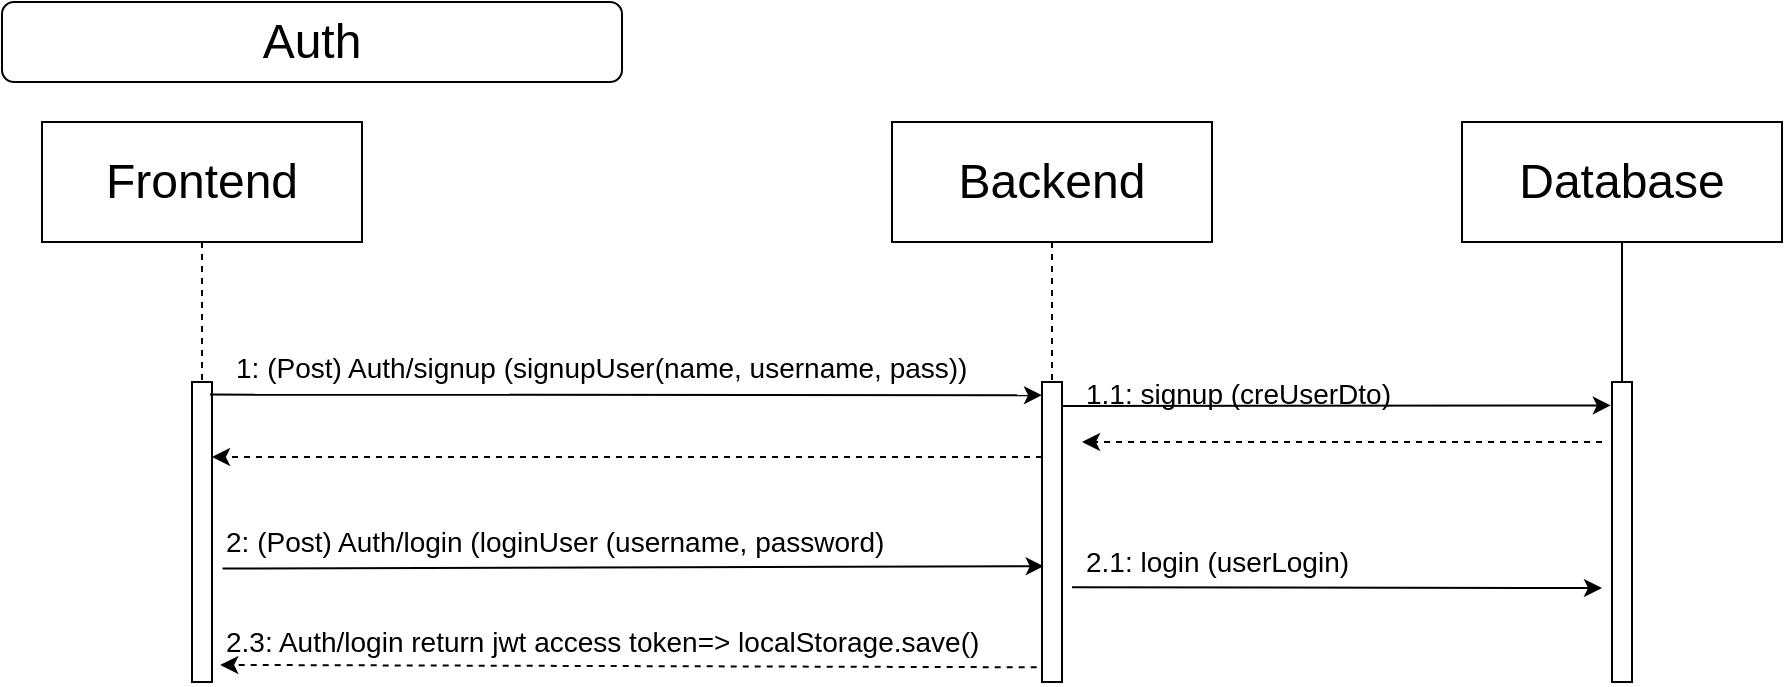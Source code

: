 <mxfile version="16.3.0" type="device" pages="3"><diagram id="AR3W6FjVWbYhDt-fY5EJ" name="Auth"><mxGraphModel dx="1735" dy="1985" grid="1" gridSize="10" guides="1" tooltips="1" connect="1" arrows="1" fold="1" page="1" pageScale="1" pageWidth="850" pageHeight="1100" math="0" shadow="0"><root><mxCell id="0"/><mxCell id="1" parent="0"/><mxCell id="Vl2DHs0ktRqHvK614YcI-17" style="edgeStyle=orthogonalEdgeStyle;rounded=0;orthogonalLoop=1;jettySize=auto;html=1;dashed=1;fontSize=12;endArrow=none;endFill=0;" edge="1" parent="1" source="Vl2DHs0ktRqHvK614YcI-1" target="Vl2DHs0ktRqHvK614YcI-18"><mxGeometry relative="1" as="geometry"><mxPoint x="340" y="180" as="targetPoint"/></mxGeometry></mxCell><mxCell id="Vl2DHs0ktRqHvK614YcI-1" value="&lt;font style=&quot;font-size: 24px&quot;&gt;Backend&lt;/font&gt;" style="rounded=0;whiteSpace=wrap;html=1;" vertex="1" parent="1"><mxGeometry x="235" y="40" width="160" height="60" as="geometry"/></mxCell><mxCell id="Vl2DHs0ktRqHvK614YcI-5" style="edgeStyle=orthogonalEdgeStyle;rounded=0;orthogonalLoop=1;jettySize=auto;html=1;fontSize=24;endArrow=baseDash;endFill=0;dashed=1;entryX=0.5;entryY=0;entryDx=0;entryDy=0;" edge="1" parent="1" source="Vl2DHs0ktRqHvK614YcI-3" target="Vl2DHs0ktRqHvK614YcI-12"><mxGeometry relative="1" as="geometry"><mxPoint x="105" y="170" as="targetPoint"/></mxGeometry></mxCell><mxCell id="Vl2DHs0ktRqHvK614YcI-3" value="&lt;font style=&quot;font-size: 24px&quot;&gt;Frontend&lt;/font&gt;" style="rounded=0;whiteSpace=wrap;html=1;" vertex="1" parent="1"><mxGeometry x="-190" y="40" width="160" height="60" as="geometry"/></mxCell><mxCell id="Vl2DHs0ktRqHvK614YcI-4" value="&lt;font style=&quot;font-size: 24px&quot;&gt;Database&lt;/font&gt;" style="rounded=0;whiteSpace=wrap;html=1;" vertex="1" parent="1"><mxGeometry x="520" y="40" width="160" height="60" as="geometry"/></mxCell><mxCell id="Vl2DHs0ktRqHvK614YcI-10" value="&lt;font style=&quot;font-size: 14px&quot;&gt;1: (Post) Auth/signup (signupUser(name, username, pass))&lt;/font&gt;" style="text;html=1;align=left;verticalAlign=middle;resizable=0;points=[];autosize=1;strokeColor=none;fillColor=none;fontSize=24;" vertex="1" parent="1"><mxGeometry x="-95" y="140" width="380" height="40" as="geometry"/></mxCell><mxCell id="Vl2DHs0ktRqHvK614YcI-12" value="" style="rounded=0;whiteSpace=wrap;html=1;fontSize=11;" vertex="1" parent="1"><mxGeometry x="-115" y="170" width="10" height="150" as="geometry"/></mxCell><mxCell id="Vl2DHs0ktRqHvK614YcI-15" value="" style="endArrow=classic;html=1;rounded=0;fontSize=12;exitX=0.9;exitY=0.08;exitDx=0;exitDy=0;exitPerimeter=0;entryX=-0.06;entryY=0.078;entryDx=0;entryDy=0;entryPerimeter=0;" edge="1" parent="1" source="Vl2DHs0ktRqHvK614YcI-18" target="Vl2DHs0ktRqHvK614YcI-21"><mxGeometry width="50" height="50" relative="1" as="geometry"><mxPoint x="420" y="210" as="sourcePoint"/><mxPoint x="470" y="250" as="targetPoint"/></mxGeometry></mxCell><mxCell id="Vl2DHs0ktRqHvK614YcI-16" value="&lt;font style=&quot;font-size: 14px&quot;&gt;1.1: signup (creUserDto)&lt;/font&gt;" style="text;html=1;align=left;verticalAlign=middle;resizable=0;points=[];autosize=1;strokeColor=none;fillColor=none;fontSize=12;" vertex="1" parent="1"><mxGeometry x="330" y="166" width="170" height="20" as="geometry"/></mxCell><mxCell id="Vl2DHs0ktRqHvK614YcI-18" value="" style="rounded=0;whiteSpace=wrap;html=1;fontSize=12;" vertex="1" parent="1"><mxGeometry x="310" y="170" width="10" height="150" as="geometry"/></mxCell><mxCell id="Vl2DHs0ktRqHvK614YcI-20" value="" style="endArrow=classic;html=1;rounded=0;fontSize=12;exitX=0.9;exitY=0.042;exitDx=0;exitDy=0;exitPerimeter=0;entryX=0;entryY=0.044;entryDx=0;entryDy=0;entryPerimeter=0;" edge="1" parent="1" source="Vl2DHs0ktRqHvK614YcI-12" target="Vl2DHs0ktRqHvK614YcI-18"><mxGeometry width="50" height="50" relative="1" as="geometry"><mxPoint x="55" y="181.88" as="sourcePoint"/><mxPoint x="330" y="181" as="targetPoint"/><Array as="points"/></mxGeometry></mxCell><mxCell id="Vl2DHs0ktRqHvK614YcI-23" style="edgeStyle=orthogonalEdgeStyle;rounded=0;orthogonalLoop=1;jettySize=auto;html=1;entryX=0.5;entryY=1;entryDx=0;entryDy=0;fontSize=12;endArrow=none;endFill=0;" edge="1" parent="1" source="Vl2DHs0ktRqHvK614YcI-21" target="Vl2DHs0ktRqHvK614YcI-4"><mxGeometry relative="1" as="geometry"/></mxCell><mxCell id="Vl2DHs0ktRqHvK614YcI-21" value="" style="rounded=0;whiteSpace=wrap;html=1;fontSize=12;" vertex="1" parent="1"><mxGeometry x="595" y="170" width="10" height="150" as="geometry"/></mxCell><mxCell id="Vl2DHs0ktRqHvK614YcI-24" value="" style="endArrow=classic;html=1;rounded=0;fontSize=12;entryX=1;entryY=0.25;entryDx=0;entryDy=0;dashed=1;exitX=0;exitY=0.25;exitDx=0;exitDy=0;" edge="1" parent="1" source="Vl2DHs0ktRqHvK614YcI-18" target="Vl2DHs0ktRqHvK614YcI-12"><mxGeometry width="50" height="50" relative="1" as="geometry"><mxPoint x="280" y="208" as="sourcePoint"/><mxPoint x="380" y="270" as="targetPoint"/></mxGeometry></mxCell><mxCell id="Vl2DHs0ktRqHvK614YcI-25" value="" style="endArrow=classic;html=1;rounded=0;dashed=1;fontSize=12;" edge="1" parent="1"><mxGeometry width="50" height="50" relative="1" as="geometry"><mxPoint x="590" y="200" as="sourcePoint"/><mxPoint x="330" y="200" as="targetPoint"/></mxGeometry></mxCell><mxCell id="Vl2DHs0ktRqHvK614YcI-26" value="&lt;font style=&quot;font-size: 14px&quot;&gt;2: (Post) Auth/login (loginUser (username, password)&lt;/font&gt;" style="text;html=1;align=left;verticalAlign=middle;resizable=0;points=[];autosize=1;strokeColor=none;fillColor=none;fontSize=12;" vertex="1" parent="1"><mxGeometry x="-100" y="240" width="340" height="20" as="geometry"/></mxCell><mxCell id="Vl2DHs0ktRqHvK614YcI-27" value="" style="endArrow=classic;html=1;rounded=0;fontSize=12;exitX=1.529;exitY=0.622;exitDx=0;exitDy=0;exitPerimeter=0;entryX=0.088;entryY=0.614;entryDx=0;entryDy=0;entryPerimeter=0;" edge="1" parent="1" source="Vl2DHs0ktRqHvK614YcI-12" target="Vl2DHs0ktRqHvK614YcI-18"><mxGeometry width="50" height="50" relative="1" as="geometry"><mxPoint x="330" y="320" as="sourcePoint"/><mxPoint x="380" y="270" as="targetPoint"/></mxGeometry></mxCell><mxCell id="Vl2DHs0ktRqHvK614YcI-29" value="" style="endArrow=classic;html=1;rounded=0;fontSize=12;exitX=1.5;exitY=0.684;exitDx=0;exitDy=0;exitPerimeter=0;" edge="1" parent="1" source="Vl2DHs0ktRqHvK614YcI-18"><mxGeometry width="50" height="50" relative="1" as="geometry"><mxPoint x="340" y="263" as="sourcePoint"/><mxPoint x="590" y="273" as="targetPoint"/></mxGeometry></mxCell><mxCell id="Vl2DHs0ktRqHvK614YcI-30" value="&lt;font style=&quot;font-size: 14px&quot;&gt;2.1: login (userLogin)&amp;nbsp;&lt;/font&gt;" style="text;html=1;align=left;verticalAlign=middle;resizable=0;points=[];autosize=1;strokeColor=none;fillColor=none;fontSize=12;" vertex="1" parent="1"><mxGeometry x="330" y="250" width="150" height="20" as="geometry"/></mxCell><mxCell id="Vl2DHs0ktRqHvK614YcI-32" value="&lt;font style=&quot;font-size: 14px&quot;&gt;2.3: Auth/login return jwt access token&lt;/font&gt;&lt;font style=&quot;font-size: 14px&quot;&gt;=&amp;gt; localStorage.save()&lt;/font&gt;" style="text;html=1;align=left;verticalAlign=middle;resizable=0;points=[];autosize=1;strokeColor=none;fillColor=none;fontSize=12;" vertex="1" parent="1"><mxGeometry x="-100" y="290" width="390" height="20" as="geometry"/></mxCell><mxCell id="Vl2DHs0ktRqHvK614YcI-34" value="" style="endArrow=classic;html=1;rounded=0;dashed=1;fontSize=12;entryX=1.412;entryY=0.943;entryDx=0;entryDy=0;entryPerimeter=0;exitX=-0.265;exitY=0.951;exitDx=0;exitDy=0;exitPerimeter=0;" edge="1" parent="1" source="Vl2DHs0ktRqHvK614YcI-18" target="Vl2DHs0ktRqHvK614YcI-12"><mxGeometry width="50" height="50" relative="1" as="geometry"><mxPoint x="330" y="310" as="sourcePoint"/><mxPoint x="380" y="260" as="targetPoint"/></mxGeometry></mxCell><mxCell id="UqHSzou5uUkFnzCdYimm-1" value="&lt;font style=&quot;font-size: 24px&quot;&gt;Auth&lt;/font&gt;" style="rounded=1;whiteSpace=wrap;html=1;fontSize=14;" vertex="1" parent="1"><mxGeometry x="-210" y="-20" width="310" height="40" as="geometry"/></mxCell></root></mxGraphModel></diagram><diagram id="MY4-OUpXkoEAwg2lP6HX" name="User"><mxGraphModel dx="1602" dy="752" grid="1" gridSize="10" guides="1" tooltips="1" connect="1" arrows="1" fold="1" page="1" pageScale="1" pageWidth="850" pageHeight="1100" math="0" shadow="0"><root><mxCell id="K0HCClxY0pFXu2UK9-74-0"/><mxCell id="K0HCClxY0pFXu2UK9-74-1" parent="K0HCClxY0pFXu2UK9-74-0"/><mxCell id="eO0JJdkVO1uLjBqnIr3Q-7" style="edgeStyle=orthogonalEdgeStyle;rounded=0;orthogonalLoop=1;jettySize=auto;html=1;dashed=1;fontSize=18;endArrow=none;endFill=0;entryX=0.5;entryY=0;entryDx=0;entryDy=0;" edge="1" parent="K0HCClxY0pFXu2UK9-74-1" source="eO0JJdkVO1uLjBqnIr3Q-1" target="eO0JJdkVO1uLjBqnIr3Q-9"><mxGeometry relative="1" as="geometry"><mxPoint x="120" y="440" as="targetPoint"/></mxGeometry></mxCell><mxCell id="eO0JJdkVO1uLjBqnIr3Q-1" value="&lt;font style=&quot;font-size: 18px&quot;&gt;Frontend&lt;/font&gt;" style="whiteSpace=wrap;html=1;fontSize=14;" vertex="1" parent="K0HCClxY0pFXu2UK9-74-1"><mxGeometry x="-45" y="300" width="160" height="70" as="geometry"/></mxCell><mxCell id="eO0JJdkVO1uLjBqnIr3Q-6" style="edgeStyle=orthogonalEdgeStyle;rounded=0;orthogonalLoop=1;jettySize=auto;html=1;dashed=1;fontSize=18;endArrow=none;endFill=0;" edge="1" parent="K0HCClxY0pFXu2UK9-74-1" source="eO0JJdkVO1uLjBqnIr3Q-2" target="eO0JJdkVO1uLjBqnIr3Q-10"><mxGeometry relative="1" as="geometry"><mxPoint x="400" y="440" as="targetPoint"/></mxGeometry></mxCell><mxCell id="eO0JJdkVO1uLjBqnIr3Q-2" value="&lt;font style=&quot;font-size: 18px&quot;&gt;Backend&lt;/font&gt;" style="whiteSpace=wrap;html=1;fontSize=14;" vertex="1" parent="K0HCClxY0pFXu2UK9-74-1"><mxGeometry x="310" y="300" width="160" height="70" as="geometry"/></mxCell><mxCell id="eO0JJdkVO1uLjBqnIr3Q-8" style="edgeStyle=orthogonalEdgeStyle;rounded=0;orthogonalLoop=1;jettySize=auto;html=1;dashed=1;fontSize=18;endArrow=none;endFill=0;" edge="1" parent="K0HCClxY0pFXu2UK9-74-1" source="eO0JJdkVO1uLjBqnIr3Q-3" target="eO0JJdkVO1uLjBqnIr3Q-11"><mxGeometry relative="1" as="geometry"><mxPoint x="680" y="440" as="targetPoint"/></mxGeometry></mxCell><mxCell id="eO0JJdkVO1uLjBqnIr3Q-3" value="&lt;font style=&quot;font-size: 18px&quot;&gt;Database&lt;/font&gt;" style="whiteSpace=wrap;html=1;fontSize=14;" vertex="1" parent="K0HCClxY0pFXu2UK9-74-1"><mxGeometry x="600" y="300" width="160" height="70" as="geometry"/></mxCell><mxCell id="eO0JJdkVO1uLjBqnIr3Q-9" value="" style="whiteSpace=wrap;html=1;fontSize=18;" vertex="1" parent="K0HCClxY0pFXu2UK9-74-1"><mxGeometry x="30" y="440" width="10" height="340" as="geometry"/></mxCell><mxCell id="eO0JJdkVO1uLjBqnIr3Q-10" value="" style="rounded=0;whiteSpace=wrap;html=1;fontSize=18;" vertex="1" parent="K0HCClxY0pFXu2UK9-74-1"><mxGeometry x="385" y="440" width="10" height="340" as="geometry"/></mxCell><mxCell id="eO0JJdkVO1uLjBqnIr3Q-11" value="" style="rounded=0;whiteSpace=wrap;html=1;fontSize=18;" vertex="1" parent="K0HCClxY0pFXu2UK9-74-1"><mxGeometry x="675" y="440" width="10" height="340" as="geometry"/></mxCell><mxCell id="ReCP1PsEPmlckS9B35C3-0" value="1: (Post) User/add-contact-info: userContact (email,&lt;br&gt;&amp;nbsp;phoneNum1, phoneNum2) + token" style="text;html=1;align=left;verticalAlign=middle;resizable=0;points=[];autosize=1;strokeColor=none;fillColor=none;fontSize=14;" vertex="1" parent="K0HCClxY0pFXu2UK9-74-1"><mxGeometry x="45" y="420" width="340" height="40" as="geometry"/></mxCell><mxCell id="hTHAFvUNTXczYQT7oZOQ-0" value="" style="endArrow=classic;html=1;rounded=0;fontSize=14;exitX=1;exitY=0.071;exitDx=0;exitDy=0;exitPerimeter=0;entryX=0.1;entryY=0.071;entryDx=0;entryDy=0;entryPerimeter=0;" edge="1" parent="K0HCClxY0pFXu2UK9-74-1" source="eO0JJdkVO1uLjBqnIr3Q-9" target="eO0JJdkVO1uLjBqnIr3Q-10"><mxGeometry width="50" height="50" relative="1" as="geometry"><mxPoint x="360" y="670" as="sourcePoint"/><mxPoint x="380" y="464" as="targetPoint"/></mxGeometry></mxCell><mxCell id="hTHAFvUNTXczYQT7oZOQ-2" value="1.1: createContact (creContactInfo, userid)" style="text;html=1;align=left;verticalAlign=middle;resizable=0;points=[];autosize=1;strokeColor=none;fillColor=none;fontSize=14;" vertex="1" parent="K0HCClxY0pFXu2UK9-74-1"><mxGeometry x="405" y="460" width="280" height="20" as="geometry"/></mxCell><mxCell id="hTHAFvUNTXczYQT7oZOQ-3" value="" style="endArrow=classic;html=1;rounded=0;fontSize=14;exitX=1.1;exitY=0.124;exitDx=0;exitDy=0;exitPerimeter=0;entryX=0.1;entryY=0.124;entryDx=0;entryDy=0;entryPerimeter=0;" edge="1" parent="K0HCClxY0pFXu2UK9-74-1" source="eO0JJdkVO1uLjBqnIr3Q-10" target="eO0JJdkVO1uLjBqnIr3Q-11"><mxGeometry width="50" height="50" relative="1" as="geometry"><mxPoint x="400" y="490" as="sourcePoint"/><mxPoint x="670" y="484" as="targetPoint"/></mxGeometry></mxCell><mxCell id="hTHAFvUNTXczYQT7oZOQ-5" value="" style="endArrow=classic;html=1;rounded=0;fontSize=14;entryX=1.1;entryY=0.171;entryDx=0;entryDy=0;entryPerimeter=0;dashed=1;exitX=0;exitY=0.168;exitDx=0;exitDy=0;exitPerimeter=0;" edge="1" parent="K0HCClxY0pFXu2UK9-74-1" source="eO0JJdkVO1uLjBqnIr3Q-10" target="eO0JJdkVO1uLjBqnIr3Q-9"><mxGeometry width="50" height="50" relative="1" as="geometry"><mxPoint x="380" y="496" as="sourcePoint"/><mxPoint x="410" y="610" as="targetPoint"/></mxGeometry></mxCell><mxCell id="hTHAFvUNTXczYQT7oZOQ-6" value="2: (Post) User/adopt: AdoptPet(petid) + token" style="text;html=1;align=left;verticalAlign=middle;resizable=0;points=[];autosize=1;strokeColor=none;fillColor=none;fontSize=14;" vertex="1" parent="K0HCClxY0pFXu2UK9-74-1"><mxGeometry x="45" y="530" width="300" height="20" as="geometry"/></mxCell><mxCell id="hTHAFvUNTXczYQT7oZOQ-7" value="token =&amp;gt; localStorage()" style="text;html=1;align=left;verticalAlign=middle;resizable=0;points=[];autosize=1;strokeColor=none;fillColor=none;fontSize=14;" vertex="1" parent="K0HCClxY0pFXu2UK9-74-1"><mxGeometry x="40" y="370" width="160" height="20" as="geometry"/></mxCell><mxCell id="hTHAFvUNTXczYQT7oZOQ-9" value="" style="endArrow=classic;html=1;rounded=0;fontSize=14;entryX=0.1;entryY=0.321;entryDx=0;entryDy=0;entryPerimeter=0;exitX=1.3;exitY=0.326;exitDx=0;exitDy=0;exitPerimeter=0;" edge="1" parent="K0HCClxY0pFXu2UK9-74-1" source="eO0JJdkVO1uLjBqnIr3Q-9" target="eO0JJdkVO1uLjBqnIr3Q-10"><mxGeometry width="50" height="50" relative="1" as="geometry"><mxPoint x="80" y="590" as="sourcePoint"/><mxPoint x="380" y="551" as="targetPoint"/></mxGeometry></mxCell><mxCell id="hTHAFvUNTXczYQT7oZOQ-11" value="" style="endArrow=classic;html=1;rounded=0;dashed=1;fontSize=14;entryX=1.3;entryY=0.571;entryDx=0;entryDy=0;entryPerimeter=0;exitX=0;exitY=0.579;exitDx=0;exitDy=0;exitPerimeter=0;" edge="1" parent="K0HCClxY0pFXu2UK9-74-1" source="eO0JJdkVO1uLjBqnIr3Q-11" target="eO0JJdkVO1uLjBqnIr3Q-10"><mxGeometry width="50" height="50" relative="1" as="geometry"><mxPoint x="670" y="636" as="sourcePoint"/><mxPoint x="470" y="870" as="targetPoint"/></mxGeometry></mxCell><mxCell id="kLYi5RHQU8O96u94ItAv-5" value="userContact" style="edgeLabel;html=1;align=center;verticalAlign=middle;resizable=0;points=[];fontSize=14;" vertex="1" connectable="0" parent="hTHAFvUNTXczYQT7oZOQ-11"><mxGeometry x="0.436" y="1" relative="1" as="geometry"><mxPoint x="56" y="-3" as="offset"/></mxGeometry></mxCell><mxCell id="hTHAFvUNTXczYQT7oZOQ-12" value="" style="endArrow=classic;html=1;rounded=0;fontSize=14;exitX=1;exitY=0.532;exitDx=0;exitDy=0;exitPerimeter=0;entryX=0.2;entryY=0.535;entryDx=0;entryDy=0;entryPerimeter=0;" edge="1" parent="K0HCClxY0pFXu2UK9-74-1" source="eO0JJdkVO1uLjBqnIr3Q-10" target="eO0JJdkVO1uLjBqnIr3Q-11"><mxGeometry width="50" height="50" relative="1" as="geometry"><mxPoint x="470" y="630" as="sourcePoint"/><mxPoint x="640" y="630" as="targetPoint"/></mxGeometry></mxCell><mxCell id="hTHAFvUNTXczYQT7oZOQ-13" value="" style="endArrow=classic;html=1;rounded=0;fontSize=14;exitX=0.9;exitY=0.521;exitDx=0;exitDy=0;exitPerimeter=0;" edge="1" parent="K0HCClxY0pFXu2UK9-74-1" source="eO0JJdkVO1uLjBqnIr3Q-9"><mxGeometry width="50" height="50" relative="1" as="geometry"><mxPoint x="50" y="630" as="sourcePoint"/><mxPoint x="390" y="617" as="targetPoint"/></mxGeometry></mxCell><mxCell id="hTHAFvUNTXczYQT7oZOQ-14" value="" style="endArrow=classic;html=1;rounded=0;dashed=1;fontSize=14;exitX=-0.3;exitY=0.388;exitDx=0;exitDy=0;entryX=1.4;entryY=0.397;entryDx=0;entryDy=0;exitPerimeter=0;entryPerimeter=0;" edge="1" parent="K0HCClxY0pFXu2UK9-74-1" source="eO0JJdkVO1uLjBqnIr3Q-10" target="eO0JJdkVO1uLjBqnIr3Q-9"><mxGeometry width="50" height="50" relative="1" as="geometry"><mxPoint x="58" y="650.02" as="sourcePoint"/><mxPoint x="395" y="650" as="targetPoint"/></mxGeometry></mxCell><mxCell id="hTHAFvUNTXczYQT7oZOQ-16" value="" style="endArrow=classic;html=1;rounded=0;dashed=1;fontSize=14;exitX=-0.1;exitY=0.597;exitDx=0;exitDy=0;exitPerimeter=0;entryX=1;entryY=0.6;entryDx=0;entryDy=0;entryPerimeter=0;" edge="1" parent="K0HCClxY0pFXu2UK9-74-1" source="eO0JJdkVO1uLjBqnIr3Q-10" target="eO0JJdkVO1uLjBqnIr3Q-9"><mxGeometry width="50" height="50" relative="1" as="geometry"><mxPoint x="115" y="780.02" as="sourcePoint"/><mxPoint x="50" y="643" as="targetPoint"/></mxGeometry></mxCell><mxCell id="kLYi5RHQU8O96u94ItAv-6" value="userContact" style="edgeLabel;html=1;align=center;verticalAlign=middle;resizable=0;points=[];fontSize=14;" vertex="1" connectable="0" parent="hTHAFvUNTXczYQT7oZOQ-16"><mxGeometry x="0.267" y="4" relative="1" as="geometry"><mxPoint x="33" y="-6" as="offset"/></mxGeometry></mxCell><mxCell id="hTHAFvUNTXczYQT7oZOQ-17" value="" style="endArrow=classic;html=1;rounded=0;dashed=1;fontSize=14;exitX=0.5;exitY=0.971;exitDx=0;exitDy=0;exitPerimeter=0;entryX=1.2;entryY=0.971;entryDx=0;entryDy=0;entryPerimeter=0;" edge="1" parent="K0HCClxY0pFXu2UK9-74-1" source="eO0JJdkVO1uLjBqnIr3Q-10" target="eO0JJdkVO1uLjBqnIr3Q-9"><mxGeometry width="50" height="50" relative="1" as="geometry"><mxPoint x="133" y="910.02" as="sourcePoint"/><mxPoint x="470" y="910" as="targetPoint"/></mxGeometry></mxCell><mxCell id="hTHAFvUNTXczYQT7oZOQ-19" value="" style="endArrow=classic;html=1;rounded=0;fontSize=14;exitX=1;exitY=0.365;exitDx=0;exitDy=0;exitPerimeter=0;entryX=0;entryY=0.365;entryDx=0;entryDy=0;entryPerimeter=0;" edge="1" parent="K0HCClxY0pFXu2UK9-74-1" source="eO0JJdkVO1uLjBqnIr3Q-10" target="eO0JJdkVO1uLjBqnIr3Q-11"><mxGeometry width="50" height="50" relative="1" as="geometry"><mxPoint x="420" y="530" as="sourcePoint"/><mxPoint x="650" y="590" as="targetPoint"/></mxGeometry></mxCell><mxCell id="hTHAFvUNTXczYQT7oZOQ-20" value="2.2: adoptPet (AdoptPet, userid)" style="text;html=1;align=left;verticalAlign=middle;resizable=0;points=[];autosize=1;strokeColor=none;fillColor=none;fontSize=14;" vertex="1" parent="K0HCClxY0pFXu2UK9-74-1"><mxGeometry x="405" y="540" width="220" height="20" as="geometry"/></mxCell><mxCell id="kLYi5RHQU8O96u94ItAv-2" value="3: (Get) User/check-user-profile(userid) + token" style="text;html=1;align=left;verticalAlign=middle;resizable=0;points=[];autosize=1;strokeColor=none;fillColor=none;fontSize=14;" vertex="1" parent="K0HCClxY0pFXu2UK9-74-1"><mxGeometry x="45" y="600" width="310" height="20" as="geometry"/></mxCell><mxCell id="kLYi5RHQU8O96u94ItAv-3" value="3.1: checkUserContact (userid)" style="text;html=1;align=left;verticalAlign=middle;resizable=0;points=[];autosize=1;strokeColor=none;fillColor=none;fontSize=14;" vertex="1" parent="K0HCClxY0pFXu2UK9-74-1"><mxGeometry x="405" y="600" width="210" height="20" as="geometry"/></mxCell><mxCell id="kLYi5RHQU8O96u94ItAv-7" value="" style="endArrow=classic;html=1;rounded=0;fontSize=14;exitX=1.3;exitY=0.712;exitDx=0;exitDy=0;exitPerimeter=0;entryX=0.5;entryY=0.712;entryDx=0;entryDy=0;entryPerimeter=0;" edge="1" parent="K0HCClxY0pFXu2UK9-74-1" source="eO0JJdkVO1uLjBqnIr3Q-9" target="eO0JJdkVO1uLjBqnIr3Q-10"><mxGeometry width="50" height="50" relative="1" as="geometry"><mxPoint x="58" y="700.02" as="sourcePoint"/><mxPoint x="380" y="682" as="targetPoint"/></mxGeometry></mxCell><mxCell id="kLYi5RHQU8O96u94ItAv-8" value="4. (Get) User/check-pet-profile (userid) + token" style="text;html=1;align=center;verticalAlign=middle;resizable=0;points=[];autosize=1;strokeColor=none;fillColor=none;fontSize=14;" vertex="1" parent="K0HCClxY0pFXu2UK9-74-1"><mxGeometry x="35" y="660" width="310" height="20" as="geometry"/></mxCell><mxCell id="kLYi5RHQU8O96u94ItAv-9" value="" style="endArrow=classic;html=1;rounded=0;fontSize=14;exitX=1;exitY=0.75;exitDx=0;exitDy=0;entryX=0;entryY=0.75;entryDx=0;entryDy=0;" edge="1" parent="K0HCClxY0pFXu2UK9-74-1" source="eO0JJdkVO1uLjBqnIr3Q-10" target="eO0JJdkVO1uLjBqnIr3Q-11"><mxGeometry width="50" height="50" relative="1" as="geometry"><mxPoint x="390" y="690" as="sourcePoint"/><mxPoint x="517" y="820" as="targetPoint"/></mxGeometry></mxCell><mxCell id="kLYi5RHQU8O96u94ItAv-10" value="4.1: checkUserPet(userid)" style="text;html=1;align=left;verticalAlign=middle;resizable=0;points=[];autosize=1;strokeColor=none;fillColor=none;fontSize=14;" vertex="1" parent="K0HCClxY0pFXu2UK9-74-1"><mxGeometry x="405" y="670" width="180" height="20" as="geometry"/></mxCell><mxCell id="kLYi5RHQU8O96u94ItAv-11" value="" style="endArrow=classic;html=1;rounded=0;dashed=1;fontSize=14;entryX=1.5;entryY=0.794;entryDx=0;entryDy=0;entryPerimeter=0;" edge="1" parent="K0HCClxY0pFXu2UK9-74-1" target="eO0JJdkVO1uLjBqnIr3Q-10"><mxGeometry width="50" height="50" relative="1" as="geometry"><mxPoint x="670" y="710" as="sourcePoint"/><mxPoint x="625" y="750" as="targetPoint"/><Array as="points"><mxPoint x="530" y="710"/></Array></mxGeometry></mxCell><mxCell id="kLYi5RHQU8O96u94ItAv-12" value="userPet" style="edgeLabel;html=1;align=center;verticalAlign=middle;resizable=0;points=[];fontSize=14;" vertex="1" connectable="0" parent="kLYi5RHQU8O96u94ItAv-11"><mxGeometry x="-0.587" y="4" relative="1" as="geometry"><mxPoint x="-84" y="-4" as="offset"/></mxGeometry></mxCell><mxCell id="kLYi5RHQU8O96u94ItAv-13" value="" style="endArrow=classic;html=1;rounded=0;fontSize=14;exitX=1.5;exitY=0.947;exitDx=0;exitDy=0;exitPerimeter=0;entryX=0.5;entryY=0.947;entryDx=0;entryDy=0;entryPerimeter=0;" edge="1" parent="K0HCClxY0pFXu2UK9-74-1" source="eO0JJdkVO1uLjBqnIr3Q-10" target="eO0JJdkVO1uLjBqnIr3Q-11"><mxGeometry width="50" height="50" relative="1" as="geometry"><mxPoint x="341.5" y="840.02" as="sourcePoint"/><mxPoint x="660" y="762" as="targetPoint"/></mxGeometry></mxCell><mxCell id="kLYi5RHQU8O96u94ItAv-14" value="" style="endArrow=classic;html=1;rounded=0;fontSize=14;exitX=1.1;exitY=0.924;exitDx=0;exitDy=0;exitPerimeter=0;entryX=0.1;entryY=0.924;entryDx=0;entryDy=0;entryPerimeter=0;" edge="1" parent="K0HCClxY0pFXu2UK9-74-1" source="eO0JJdkVO1uLjBqnIr3Q-9" target="eO0JJdkVO1uLjBqnIr3Q-10"><mxGeometry width="50" height="50" relative="1" as="geometry"><mxPoint x="110" y="780" as="sourcePoint"/><mxPoint x="377" y="760" as="targetPoint"/></mxGeometry></mxCell><mxCell id="kLYi5RHQU8O96u94ItAv-18" value="" style="endArrow=classic;html=1;rounded=0;dashed=1;fontSize=14;entryX=1;entryY=0.824;entryDx=0;entryDy=0;entryPerimeter=0;" edge="1" parent="K0HCClxY0pFXu2UK9-74-1" target="eO0JJdkVO1uLjBqnIr3Q-9"><mxGeometry width="50" height="50" relative="1" as="geometry"><mxPoint x="380" y="720" as="sourcePoint"/><mxPoint x="345" y="760" as="targetPoint"/></mxGeometry></mxCell><mxCell id="kLYi5RHQU8O96u94ItAv-19" value="userPet" style="edgeLabel;html=1;align=center;verticalAlign=middle;resizable=0;points=[];fontSize=14;" vertex="1" connectable="0" parent="kLYi5RHQU8O96u94ItAv-18"><mxGeometry x="0.088" y="2" relative="1" as="geometry"><mxPoint x="5" y="-3" as="offset"/></mxGeometry></mxCell><mxCell id="kLYi5RHQU8O96u94ItAv-21" value="5.1 (Admin) (Delete) User/remove-user (userid) + token" style="text;html=1;align=left;verticalAlign=middle;resizable=0;points=[];autosize=1;strokeColor=none;fillColor=none;fontSize=14;" vertex="1" parent="K0HCClxY0pFXu2UK9-74-1"><mxGeometry x="40" y="730" width="360" height="20" as="geometry"/></mxCell><mxCell id="kLYi5RHQU8O96u94ItAv-23" value="5.1: deleteUser (userid)" style="text;html=1;align=left;verticalAlign=middle;resizable=0;points=[];autosize=1;strokeColor=none;fillColor=none;fontSize=14;" vertex="1" parent="K0HCClxY0pFXu2UK9-74-1"><mxGeometry x="405" y="740" width="160" height="20" as="geometry"/></mxCell><mxCell id="IbZSjmFj0eeMDhmHnB1k-0" value="&lt;font style=&quot;font-size: 24px&quot;&gt;User&lt;/font&gt;" style="rounded=1;whiteSpace=wrap;html=1;fontSize=14;" vertex="1" parent="K0HCClxY0pFXu2UK9-74-1"><mxGeometry x="-60" y="240" width="310" height="40" as="geometry"/></mxCell></root></mxGraphModel></diagram><diagram id="_59tyrJn8bszn0AKcNhp" name="Pet"><mxGraphModel dx="1735" dy="1985" grid="1" gridSize="10" guides="1" tooltips="1" connect="1" arrows="1" fold="1" page="1" pageScale="1" pageWidth="850" pageHeight="1100" math="0" shadow="0"><root><mxCell id="U-ToYRswyRrBdiwBCeho-0"/><mxCell id="U-ToYRswyRrBdiwBCeho-1" parent="U-ToYRswyRrBdiwBCeho-0"/><mxCell id="U-ToYRswyRrBdiwBCeho-23" style="edgeStyle=orthogonalEdgeStyle;rounded=0;orthogonalLoop=1;jettySize=auto;html=1;entryX=0.5;entryY=0;entryDx=0;entryDy=0;fontSize=18;endArrow=none;endFill=0;dashed=1;" edge="1" parent="U-ToYRswyRrBdiwBCeho-1" source="U-ToYRswyRrBdiwBCeho-3" target="U-ToYRswyRrBdiwBCeho-22"><mxGeometry relative="1" as="geometry"/></mxCell><mxCell id="U-ToYRswyRrBdiwBCeho-3" value="&lt;font style=&quot;font-size: 18px&quot;&gt;Frontend&lt;/font&gt;" style="whiteSpace=wrap;html=1;fontSize=14;" vertex="1" parent="U-ToYRswyRrBdiwBCeho-1"><mxGeometry x="-15" y="40" width="160" height="70" as="geometry"/></mxCell><mxCell id="U-ToYRswyRrBdiwBCeho-4" value="" style="endArrow=classic;html=1;rounded=0;dashed=1;fontSize=14;exitX=0.5;exitY=0.185;exitDx=0;exitDy=0;exitPerimeter=0;entryX=1;entryY=0.185;entryDx=0;entryDy=0;entryPerimeter=0;" edge="1" parent="U-ToYRswyRrBdiwBCeho-1" source="U-ToYRswyRrBdiwBCeho-25" target="U-ToYRswyRrBdiwBCeho-24"><mxGeometry width="50" height="50" relative="1" as="geometry"><mxPoint x="320" y="510.02" as="sourcePoint"/><mxPoint x="657" y="510" as="targetPoint"/></mxGeometry></mxCell><mxCell id="U-ToYRswyRrBdiwBCeho-32" value="pet list" style="edgeLabel;html=1;align=center;verticalAlign=middle;resizable=0;points=[];fontSize=14;" vertex="1" connectable="0" parent="U-ToYRswyRrBdiwBCeho-4"><mxGeometry x="0.156" y="2" relative="1" as="geometry"><mxPoint y="-2" as="offset"/></mxGeometry></mxCell><mxCell id="U-ToYRswyRrBdiwBCeho-5" value="" style="endArrow=classic;html=1;rounded=0;fontSize=14;exitX=1.2;exitY=0.152;exitDx=0;exitDy=0;exitPerimeter=0;entryX=0.5;entryY=0.152;entryDx=0;entryDy=0;entryPerimeter=0;" edge="1" parent="U-ToYRswyRrBdiwBCeho-1" source="U-ToYRswyRrBdiwBCeho-24" target="U-ToYRswyRrBdiwBCeho-25"><mxGeometry width="50" height="50" relative="1" as="geometry"><mxPoint x="405" y="220.02" as="sourcePoint"/><mxPoint x="670" y="221" as="targetPoint"/></mxGeometry></mxCell><mxCell id="U-ToYRswyRrBdiwBCeho-6" value="" style="endArrow=classic;html=1;rounded=0;fontSize=14;exitX=1.2;exitY=0.111;exitDx=0;exitDy=0;exitPerimeter=0;entryX=0.1;entryY=0.111;entryDx=0;entryDy=0;entryPerimeter=0;" edge="1" parent="U-ToYRswyRrBdiwBCeho-1" source="U-ToYRswyRrBdiwBCeho-22" target="U-ToYRswyRrBdiwBCeho-24"><mxGeometry width="50" height="50" relative="1" as="geometry"><mxPoint x="125" y="210.02" as="sourcePoint"/><mxPoint x="462" y="210" as="targetPoint"/></mxGeometry></mxCell><mxCell id="U-ToYRswyRrBdiwBCeho-7" value="" style="endArrow=classic;html=1;rounded=0;fontSize=14;exitX=1.3;exitY=0.333;exitDx=0;exitDy=0;exitPerimeter=0;entryX=-0.2;entryY=0.333;entryDx=0;entryDy=0;entryPerimeter=0;" edge="1" parent="U-ToYRswyRrBdiwBCeho-1" source="U-ToYRswyRrBdiwBCeho-22" target="U-ToYRswyRrBdiwBCeho-24"><mxGeometry width="50" height="50" relative="1" as="geometry"><mxPoint x="130" y="260.02" as="sourcePoint"/><mxPoint x="467" y="260" as="targetPoint"/></mxGeometry></mxCell><mxCell id="U-ToYRswyRrBdiwBCeho-8" value="" style="endArrow=classic;html=1;rounded=0;fontSize=14;exitX=1.5;exitY=0.378;exitDx=0;exitDy=0;exitPerimeter=0;entryX=0.2;entryY=0.378;entryDx=0;entryDy=0;entryPerimeter=0;" edge="1" parent="U-ToYRswyRrBdiwBCeho-1" source="U-ToYRswyRrBdiwBCeho-24" target="U-ToYRswyRrBdiwBCeho-25"><mxGeometry width="50" height="50" relative="1" as="geometry"><mxPoint x="408" y="282.97" as="sourcePoint"/><mxPoint x="650" y="320" as="targetPoint"/></mxGeometry></mxCell><mxCell id="U-ToYRswyRrBdiwBCeho-11" value="" style="endArrow=classic;html=1;rounded=0;fontSize=14;exitX=1;exitY=0.541;exitDx=0;exitDy=0;exitPerimeter=0;entryX=0.5;entryY=0.541;entryDx=0;entryDy=0;entryPerimeter=0;" edge="1" parent="U-ToYRswyRrBdiwBCeho-1" source="U-ToYRswyRrBdiwBCeho-22" target="U-ToYRswyRrBdiwBCeho-24"><mxGeometry width="50" height="50" relative="1" as="geometry"><mxPoint x="120" y="340.02" as="sourcePoint"/><mxPoint x="390" y="326" as="targetPoint"/></mxGeometry></mxCell><mxCell id="U-ToYRswyRrBdiwBCeho-12" value="" style="endArrow=classic;html=1;rounded=0;fontSize=14;exitX=1;exitY=0.589;exitDx=0;exitDy=0;exitPerimeter=0;entryX=0.1;entryY=0.593;entryDx=0;entryDy=0;entryPerimeter=0;" edge="1" parent="U-ToYRswyRrBdiwBCeho-1" source="U-ToYRswyRrBdiwBCeho-24" target="U-ToYRswyRrBdiwBCeho-25"><mxGeometry width="50" height="50" relative="1" as="geometry"><mxPoint x="425" y="340.02" as="sourcePoint"/><mxPoint x="762" y="340" as="targetPoint"/></mxGeometry></mxCell><mxCell id="U-ToYRswyRrBdiwBCeho-13" value="" style="endArrow=classic;html=1;rounded=0;dashed=1;fontSize=14;exitX=0.1;exitY=0.656;exitDx=0;exitDy=0;exitPerimeter=0;entryX=1.4;entryY=0.656;entryDx=0;entryDy=0;entryPerimeter=0;" edge="1" parent="U-ToYRswyRrBdiwBCeho-1" source="U-ToYRswyRrBdiwBCeho-24" target="U-ToYRswyRrBdiwBCeho-22"><mxGeometry width="50" height="50" relative="1" as="geometry"><mxPoint x="180" y="560.02" as="sourcePoint"/><mxPoint x="517" y="560" as="targetPoint"/></mxGeometry></mxCell><mxCell id="U-ToYRswyRrBdiwBCeho-27" style="edgeStyle=orthogonalEdgeStyle;rounded=0;orthogonalLoop=1;jettySize=auto;html=1;entryX=0.5;entryY=0;entryDx=0;entryDy=0;dashed=1;fontSize=18;endArrow=none;endFill=0;" edge="1" parent="U-ToYRswyRrBdiwBCeho-1" source="U-ToYRswyRrBdiwBCeho-20" target="U-ToYRswyRrBdiwBCeho-24"><mxGeometry relative="1" as="geometry"/></mxCell><mxCell id="U-ToYRswyRrBdiwBCeho-20" value="&lt;font style=&quot;font-size: 18px&quot;&gt;Backend&lt;/font&gt;" style="whiteSpace=wrap;html=1;fontSize=14;" vertex="1" parent="U-ToYRswyRrBdiwBCeho-1"><mxGeometry x="320" y="40" width="160" height="70" as="geometry"/></mxCell><mxCell id="U-ToYRswyRrBdiwBCeho-26" style="edgeStyle=orthogonalEdgeStyle;rounded=0;orthogonalLoop=1;jettySize=auto;html=1;entryX=0.5;entryY=0;entryDx=0;entryDy=0;dashed=1;fontSize=18;endArrow=none;endFill=0;" edge="1" parent="U-ToYRswyRrBdiwBCeho-1" source="U-ToYRswyRrBdiwBCeho-21" target="U-ToYRswyRrBdiwBCeho-25"><mxGeometry relative="1" as="geometry"/></mxCell><mxCell id="U-ToYRswyRrBdiwBCeho-21" value="&lt;font style=&quot;font-size: 18px&quot;&gt;Database&lt;/font&gt;" style="whiteSpace=wrap;html=1;fontSize=14;" vertex="1" parent="U-ToYRswyRrBdiwBCeho-1"><mxGeometry x="600" y="40" width="160" height="70" as="geometry"/></mxCell><mxCell id="U-ToYRswyRrBdiwBCeho-22" value="" style="rounded=0;whiteSpace=wrap;html=1;fontSize=18;" vertex="1" parent="U-ToYRswyRrBdiwBCeho-1"><mxGeometry x="60" y="180" width="10" height="270" as="geometry"/></mxCell><mxCell id="U-ToYRswyRrBdiwBCeho-24" value="" style="rounded=0;whiteSpace=wrap;html=1;fontSize=18;" vertex="1" parent="U-ToYRswyRrBdiwBCeho-1"><mxGeometry x="395" y="180" width="10" height="270" as="geometry"/></mxCell><mxCell id="U-ToYRswyRrBdiwBCeho-25" value="" style="rounded=0;whiteSpace=wrap;html=1;fontSize=18;" vertex="1" parent="U-ToYRswyRrBdiwBCeho-1"><mxGeometry x="675" y="180" width="10" height="270" as="geometry"/></mxCell><mxCell id="U-ToYRswyRrBdiwBCeho-28" value="&lt;font style=&quot;font-size: 14px&quot;&gt;token =&amp;gt; localStorage()&lt;/font&gt;" style="text;html=1;align=left;verticalAlign=middle;resizable=0;points=[];autosize=1;strokeColor=none;fillColor=none;fontSize=18;" vertex="1" parent="U-ToYRswyRrBdiwBCeho-1"><mxGeometry x="90" y="110" width="160" height="30" as="geometry"/></mxCell><mxCell id="U-ToYRswyRrBdiwBCeho-29" value="1.1: (Get) Pet/find-all" style="text;html=1;align=left;verticalAlign=middle;resizable=0;points=[];autosize=1;strokeColor=none;fillColor=none;fontSize=14;" vertex="1" parent="U-ToYRswyRrBdiwBCeho-1"><mxGeometry x="90" y="190" width="140" height="20" as="geometry"/></mxCell><mxCell id="U-ToYRswyRrBdiwBCeho-31" value="1.2: find-all" style="text;html=1;align=center;verticalAlign=middle;resizable=0;points=[];autosize=1;strokeColor=none;fillColor=none;fontSize=14;" vertex="1" parent="U-ToYRswyRrBdiwBCeho-1"><mxGeometry x="420" y="200" width="80" height="20" as="geometry"/></mxCell><mxCell id="U-ToYRswyRrBdiwBCeho-33" value="" style="endArrow=classic;html=1;rounded=0;dashed=1;fontSize=14;exitX=0.1;exitY=0.207;exitDx=0;exitDy=0;exitPerimeter=0;entryX=1;entryY=0.207;entryDx=0;entryDy=0;entryPerimeter=0;" edge="1" parent="U-ToYRswyRrBdiwBCeho-1" source="U-ToYRswyRrBdiwBCeho-24" target="U-ToYRswyRrBdiwBCeho-22"><mxGeometry width="50" height="50" relative="1" as="geometry"><mxPoint x="395" y="239.95" as="sourcePoint"/><mxPoint x="120" y="240" as="targetPoint"/></mxGeometry></mxCell><mxCell id="U-ToYRswyRrBdiwBCeho-34" value="pet list" style="edgeLabel;html=1;align=center;verticalAlign=middle;resizable=0;points=[];fontSize=14;" vertex="1" connectable="0" parent="U-ToYRswyRrBdiwBCeho-33"><mxGeometry x="0.156" y="2" relative="1" as="geometry"><mxPoint y="-3" as="offset"/></mxGeometry></mxCell><mxCell id="U-ToYRswyRrBdiwBCeho-36" value="2: (Admin) (Post) Pet/add-pet(Pet) + token" style="text;html=1;align=left;verticalAlign=middle;resizable=0;points=[];autosize=1;strokeColor=none;fillColor=none;fontSize=14;" vertex="1" parent="U-ToYRswyRrBdiwBCeho-1"><mxGeometry x="90" y="250" width="280" height="20" as="geometry"/></mxCell><mxCell id="U-ToYRswyRrBdiwBCeho-37" value="2.1: createPet ( CreatePetDto)" style="text;html=1;align=left;verticalAlign=middle;resizable=0;points=[];autosize=1;strokeColor=none;fillColor=none;fontSize=14;" vertex="1" parent="U-ToYRswyRrBdiwBCeho-1"><mxGeometry x="420" y="260" width="200" height="20" as="geometry"/></mxCell><mxCell id="U-ToYRswyRrBdiwBCeho-10" value="" style="endArrow=classic;html=1;rounded=0;dashed=1;fontSize=14;exitX=0.1;exitY=0.422;exitDx=0;exitDy=0;exitPerimeter=0;entryX=1.1;entryY=0.422;entryDx=0;entryDy=0;entryPerimeter=0;" edge="1" parent="U-ToYRswyRrBdiwBCeho-1" source="U-ToYRswyRrBdiwBCeho-24" target="U-ToYRswyRrBdiwBCeho-22"><mxGeometry width="50" height="50" relative="1" as="geometry"><mxPoint x="143" y="510.02" as="sourcePoint"/><mxPoint x="480" y="510" as="targetPoint"/></mxGeometry></mxCell><mxCell id="U-ToYRswyRrBdiwBCeho-39" value="3: (Admin) (Delete) Pet/remove(petid) + token" style="text;html=1;align=left;verticalAlign=middle;resizable=0;points=[];autosize=1;strokeColor=none;fillColor=none;fontSize=14;" vertex="1" parent="U-ToYRswyRrBdiwBCeho-1"><mxGeometry x="80" y="305" width="300" height="20" as="geometry"/></mxCell><mxCell id="U-ToYRswyRrBdiwBCeho-40" value="3.1: removePet (petid)" style="text;html=1;align=center;verticalAlign=middle;resizable=0;points=[];autosize=1;strokeColor=none;fillColor=none;fontSize=14;" vertex="1" parent="U-ToYRswyRrBdiwBCeho-1"><mxGeometry x="415" y="317" width="150" height="20" as="geometry"/></mxCell><mxCell id="U-ToYRswyRrBdiwBCeho-41" value="&lt;font style=&quot;font-size: 24px&quot;&gt;Pet&lt;/font&gt;" style="rounded=1;whiteSpace=wrap;html=1;fontSize=14;" vertex="1" parent="U-ToYRswyRrBdiwBCeho-1"><mxGeometry x="-50" y="-20" width="310" height="40" as="geometry"/></mxCell></root></mxGraphModel></diagram></mxfile>
